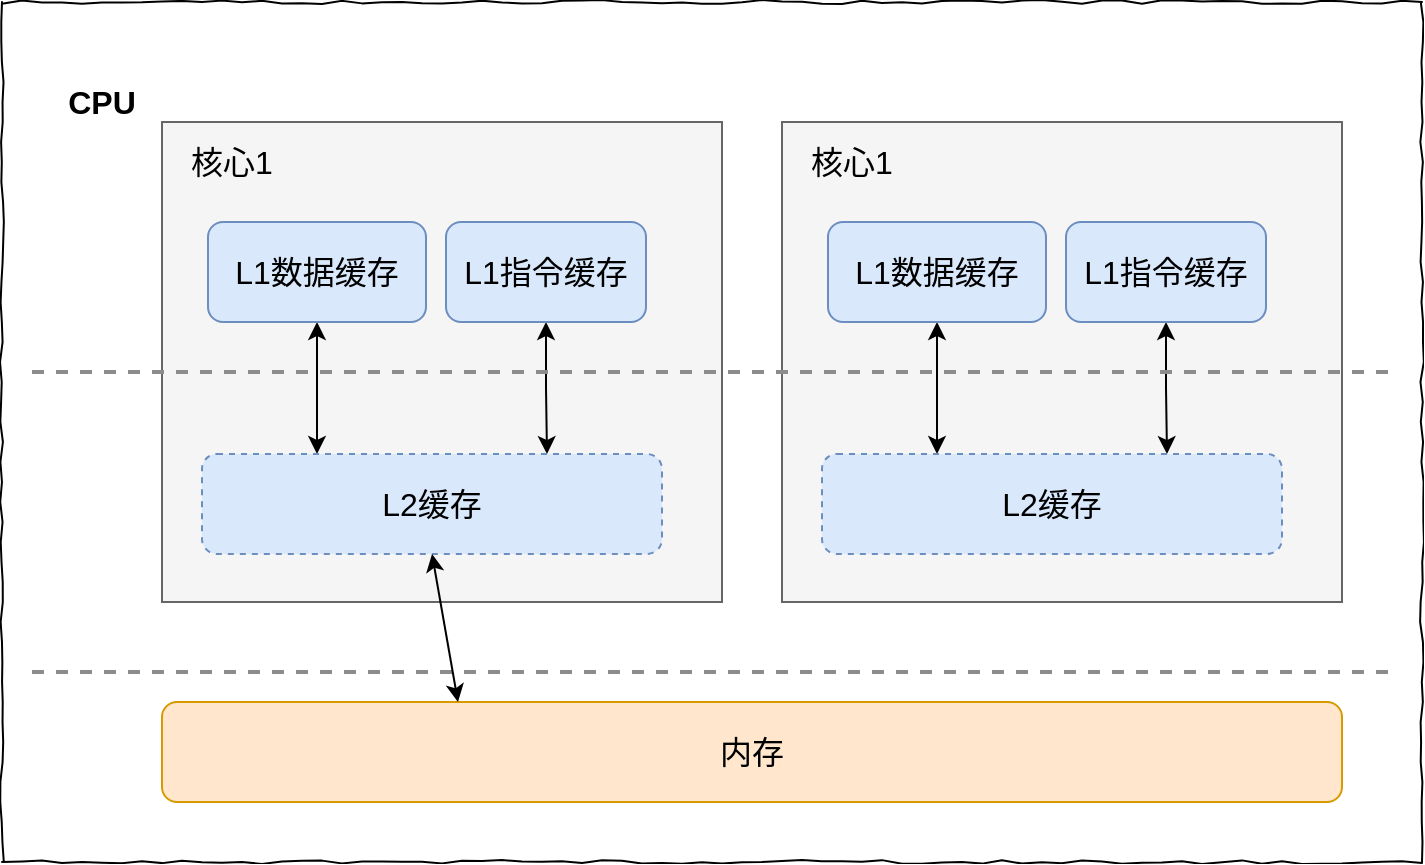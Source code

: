 <mxfile version="14.4.5" type="github">
  <diagram id="C5RBs43oDa-KdzZeNtuy" name="Page-1">
    <mxGraphModel dx="985" dy="637" grid="1" gridSize="10" guides="1" tooltips="1" connect="1" arrows="1" fold="1" page="1" pageScale="1" pageWidth="827" pageHeight="1169" math="0" shadow="0">
      <root>
        <mxCell id="WIyWlLk6GJQsqaUBKTNV-0" />
        <mxCell id="WIyWlLk6GJQsqaUBKTNV-1" parent="WIyWlLk6GJQsqaUBKTNV-0" />
        <mxCell id="ob_x41juxpBu6-5PyjwY-3" value="" style="rounded=0;whiteSpace=wrap;html=1;fontSize=16;comic=1;" vertex="1" parent="WIyWlLk6GJQsqaUBKTNV-1">
          <mxGeometry x="50" y="60" width="710" height="430" as="geometry" />
        </mxCell>
        <mxCell id="ob_x41juxpBu6-5PyjwY-4" value="CPU" style="text;html=1;strokeColor=none;fillColor=none;align=center;verticalAlign=middle;whiteSpace=wrap;rounded=0;fontSize=16;fontStyle=1" vertex="1" parent="WIyWlLk6GJQsqaUBKTNV-1">
          <mxGeometry x="80" y="100" width="40" height="20" as="geometry" />
        </mxCell>
        <mxCell id="ob_x41juxpBu6-5PyjwY-5" value="" style="rounded=0;whiteSpace=wrap;html=1;fontSize=16;fillColor=#f5f5f5;strokeColor=#666666;fontColor=#333333;" vertex="1" parent="WIyWlLk6GJQsqaUBKTNV-1">
          <mxGeometry x="130" y="120" width="280" height="240" as="geometry" />
        </mxCell>
        <mxCell id="ob_x41juxpBu6-5PyjwY-24" style="edgeStyle=orthogonalEdgeStyle;rounded=0;orthogonalLoop=1;jettySize=auto;html=1;exitX=0.5;exitY=1;exitDx=0;exitDy=0;entryX=0.25;entryY=0;entryDx=0;entryDy=0;fontSize=16;startArrow=classic;startFill=1;" edge="1" parent="WIyWlLk6GJQsqaUBKTNV-1" source="ob_x41juxpBu6-5PyjwY-7" target="ob_x41juxpBu6-5PyjwY-17">
          <mxGeometry relative="1" as="geometry" />
        </mxCell>
        <mxCell id="ob_x41juxpBu6-5PyjwY-7" value="L1数据缓存" style="rounded=1;whiteSpace=wrap;html=1;fontSize=16;fillColor=#dae8fc;strokeColor=#6c8ebf;" vertex="1" parent="WIyWlLk6GJQsqaUBKTNV-1">
          <mxGeometry x="153" y="170" width="109" height="50" as="geometry" />
        </mxCell>
        <mxCell id="ob_x41juxpBu6-5PyjwY-26" style="edgeStyle=orthogonalEdgeStyle;rounded=0;orthogonalLoop=1;jettySize=auto;html=1;entryX=0.75;entryY=0;entryDx=0;entryDy=0;fontSize=16;startArrow=classic;startFill=1;" edge="1" parent="WIyWlLk6GJQsqaUBKTNV-1" source="ob_x41juxpBu6-5PyjwY-9" target="ob_x41juxpBu6-5PyjwY-17">
          <mxGeometry relative="1" as="geometry" />
        </mxCell>
        <mxCell id="ob_x41juxpBu6-5PyjwY-9" value="L1指令缓存" style="rounded=1;whiteSpace=wrap;html=1;fontSize=16;fillColor=#dae8fc;strokeColor=#6c8ebf;" vertex="1" parent="WIyWlLk6GJQsqaUBKTNV-1">
          <mxGeometry x="272" y="170" width="100" height="50" as="geometry" />
        </mxCell>
        <mxCell id="ob_x41juxpBu6-5PyjwY-15" value="核心1" style="text;html=1;strokeColor=none;fillColor=none;align=center;verticalAlign=middle;whiteSpace=wrap;rounded=0;fontSize=16;" vertex="1" parent="WIyWlLk6GJQsqaUBKTNV-1">
          <mxGeometry x="140" y="130" width="50" height="20" as="geometry" />
        </mxCell>
        <mxCell id="ob_x41juxpBu6-5PyjwY-17" value="L2缓存" style="rounded=1;whiteSpace=wrap;html=1;dashed=1;strokeColor=#6c8ebf;fontSize=16;fillColor=#dae8fc;" vertex="1" parent="WIyWlLk6GJQsqaUBKTNV-1">
          <mxGeometry x="150" y="286" width="230" height="50" as="geometry" />
        </mxCell>
        <mxCell id="ob_x41juxpBu6-5PyjwY-27" value="" style="line;strokeWidth=2;html=1;fontSize=16;dashed=1;strokeColor=#8C8C8C;" vertex="1" parent="WIyWlLk6GJQsqaUBKTNV-1">
          <mxGeometry x="65" y="390" width="680" height="10" as="geometry" />
        </mxCell>
        <mxCell id="ob_x41juxpBu6-5PyjwY-28" value="" style="rounded=0;whiteSpace=wrap;html=1;fontSize=16;fillColor=#f5f5f5;strokeColor=#666666;fontColor=#333333;" vertex="1" parent="WIyWlLk6GJQsqaUBKTNV-1">
          <mxGeometry x="440" y="120" width="280" height="240" as="geometry" />
        </mxCell>
        <mxCell id="ob_x41juxpBu6-5PyjwY-29" style="edgeStyle=orthogonalEdgeStyle;rounded=0;orthogonalLoop=1;jettySize=auto;html=1;exitX=0.5;exitY=1;exitDx=0;exitDy=0;entryX=0.25;entryY=0;entryDx=0;entryDy=0;fontSize=16;startArrow=classic;startFill=1;" edge="1" source="ob_x41juxpBu6-5PyjwY-30" target="ob_x41juxpBu6-5PyjwY-34" parent="WIyWlLk6GJQsqaUBKTNV-1">
          <mxGeometry relative="1" as="geometry" />
        </mxCell>
        <mxCell id="ob_x41juxpBu6-5PyjwY-30" value="L1数据缓存" style="rounded=1;whiteSpace=wrap;html=1;fontSize=16;fillColor=#dae8fc;strokeColor=#6c8ebf;" vertex="1" parent="WIyWlLk6GJQsqaUBKTNV-1">
          <mxGeometry x="463" y="170" width="109" height="50" as="geometry" />
        </mxCell>
        <mxCell id="ob_x41juxpBu6-5PyjwY-31" style="edgeStyle=orthogonalEdgeStyle;rounded=0;orthogonalLoop=1;jettySize=auto;html=1;entryX=0.75;entryY=0;entryDx=0;entryDy=0;fontSize=16;startArrow=classic;startFill=1;" edge="1" source="ob_x41juxpBu6-5PyjwY-32" target="ob_x41juxpBu6-5PyjwY-34" parent="WIyWlLk6GJQsqaUBKTNV-1">
          <mxGeometry relative="1" as="geometry" />
        </mxCell>
        <mxCell id="ob_x41juxpBu6-5PyjwY-32" value="L1指令缓存" style="rounded=1;whiteSpace=wrap;html=1;fontSize=16;fillColor=#dae8fc;strokeColor=#6c8ebf;" vertex="1" parent="WIyWlLk6GJQsqaUBKTNV-1">
          <mxGeometry x="582" y="170" width="100" height="50" as="geometry" />
        </mxCell>
        <mxCell id="ob_x41juxpBu6-5PyjwY-33" value="核心1" style="text;html=1;strokeColor=none;fillColor=none;align=center;verticalAlign=middle;whiteSpace=wrap;rounded=0;fontSize=16;" vertex="1" parent="WIyWlLk6GJQsqaUBKTNV-1">
          <mxGeometry x="450" y="130" width="50" height="20" as="geometry" />
        </mxCell>
        <mxCell id="ob_x41juxpBu6-5PyjwY-34" value="L2缓存" style="rounded=1;whiteSpace=wrap;html=1;dashed=1;strokeColor=#6c8ebf;fontSize=16;fillColor=#dae8fc;" vertex="1" parent="WIyWlLk6GJQsqaUBKTNV-1">
          <mxGeometry x="460" y="286" width="230" height="50" as="geometry" />
        </mxCell>
        <mxCell id="ob_x41juxpBu6-5PyjwY-35" value="" style="line;strokeWidth=2;html=1;fontSize=16;dashed=1;strokeColor=#8C8C8C;" vertex="1" parent="WIyWlLk6GJQsqaUBKTNV-1">
          <mxGeometry x="65" y="240" width="680" height="10" as="geometry" />
        </mxCell>
        <mxCell id="ob_x41juxpBu6-5PyjwY-36" value="内存" style="rounded=1;whiteSpace=wrap;html=1;shadow=0;comic=0;strokeColor=#d79b00;fontSize=16;fillColor=#ffe6cc;" vertex="1" parent="WIyWlLk6GJQsqaUBKTNV-1">
          <mxGeometry x="130" y="410" width="590" height="50" as="geometry" />
        </mxCell>
        <mxCell id="ob_x41juxpBu6-5PyjwY-38" value="" style="endArrow=classic;startArrow=classic;html=1;strokeColor=#000000;fontSize=16;entryX=0.5;entryY=1;entryDx=0;entryDy=0;" edge="1" parent="WIyWlLk6GJQsqaUBKTNV-1" target="ob_x41juxpBu6-5PyjwY-17">
          <mxGeometry width="50" height="50" relative="1" as="geometry">
            <mxPoint x="278" y="410" as="sourcePoint" />
            <mxPoint x="460" y="290" as="targetPoint" />
          </mxGeometry>
        </mxCell>
      </root>
    </mxGraphModel>
  </diagram>
</mxfile>
